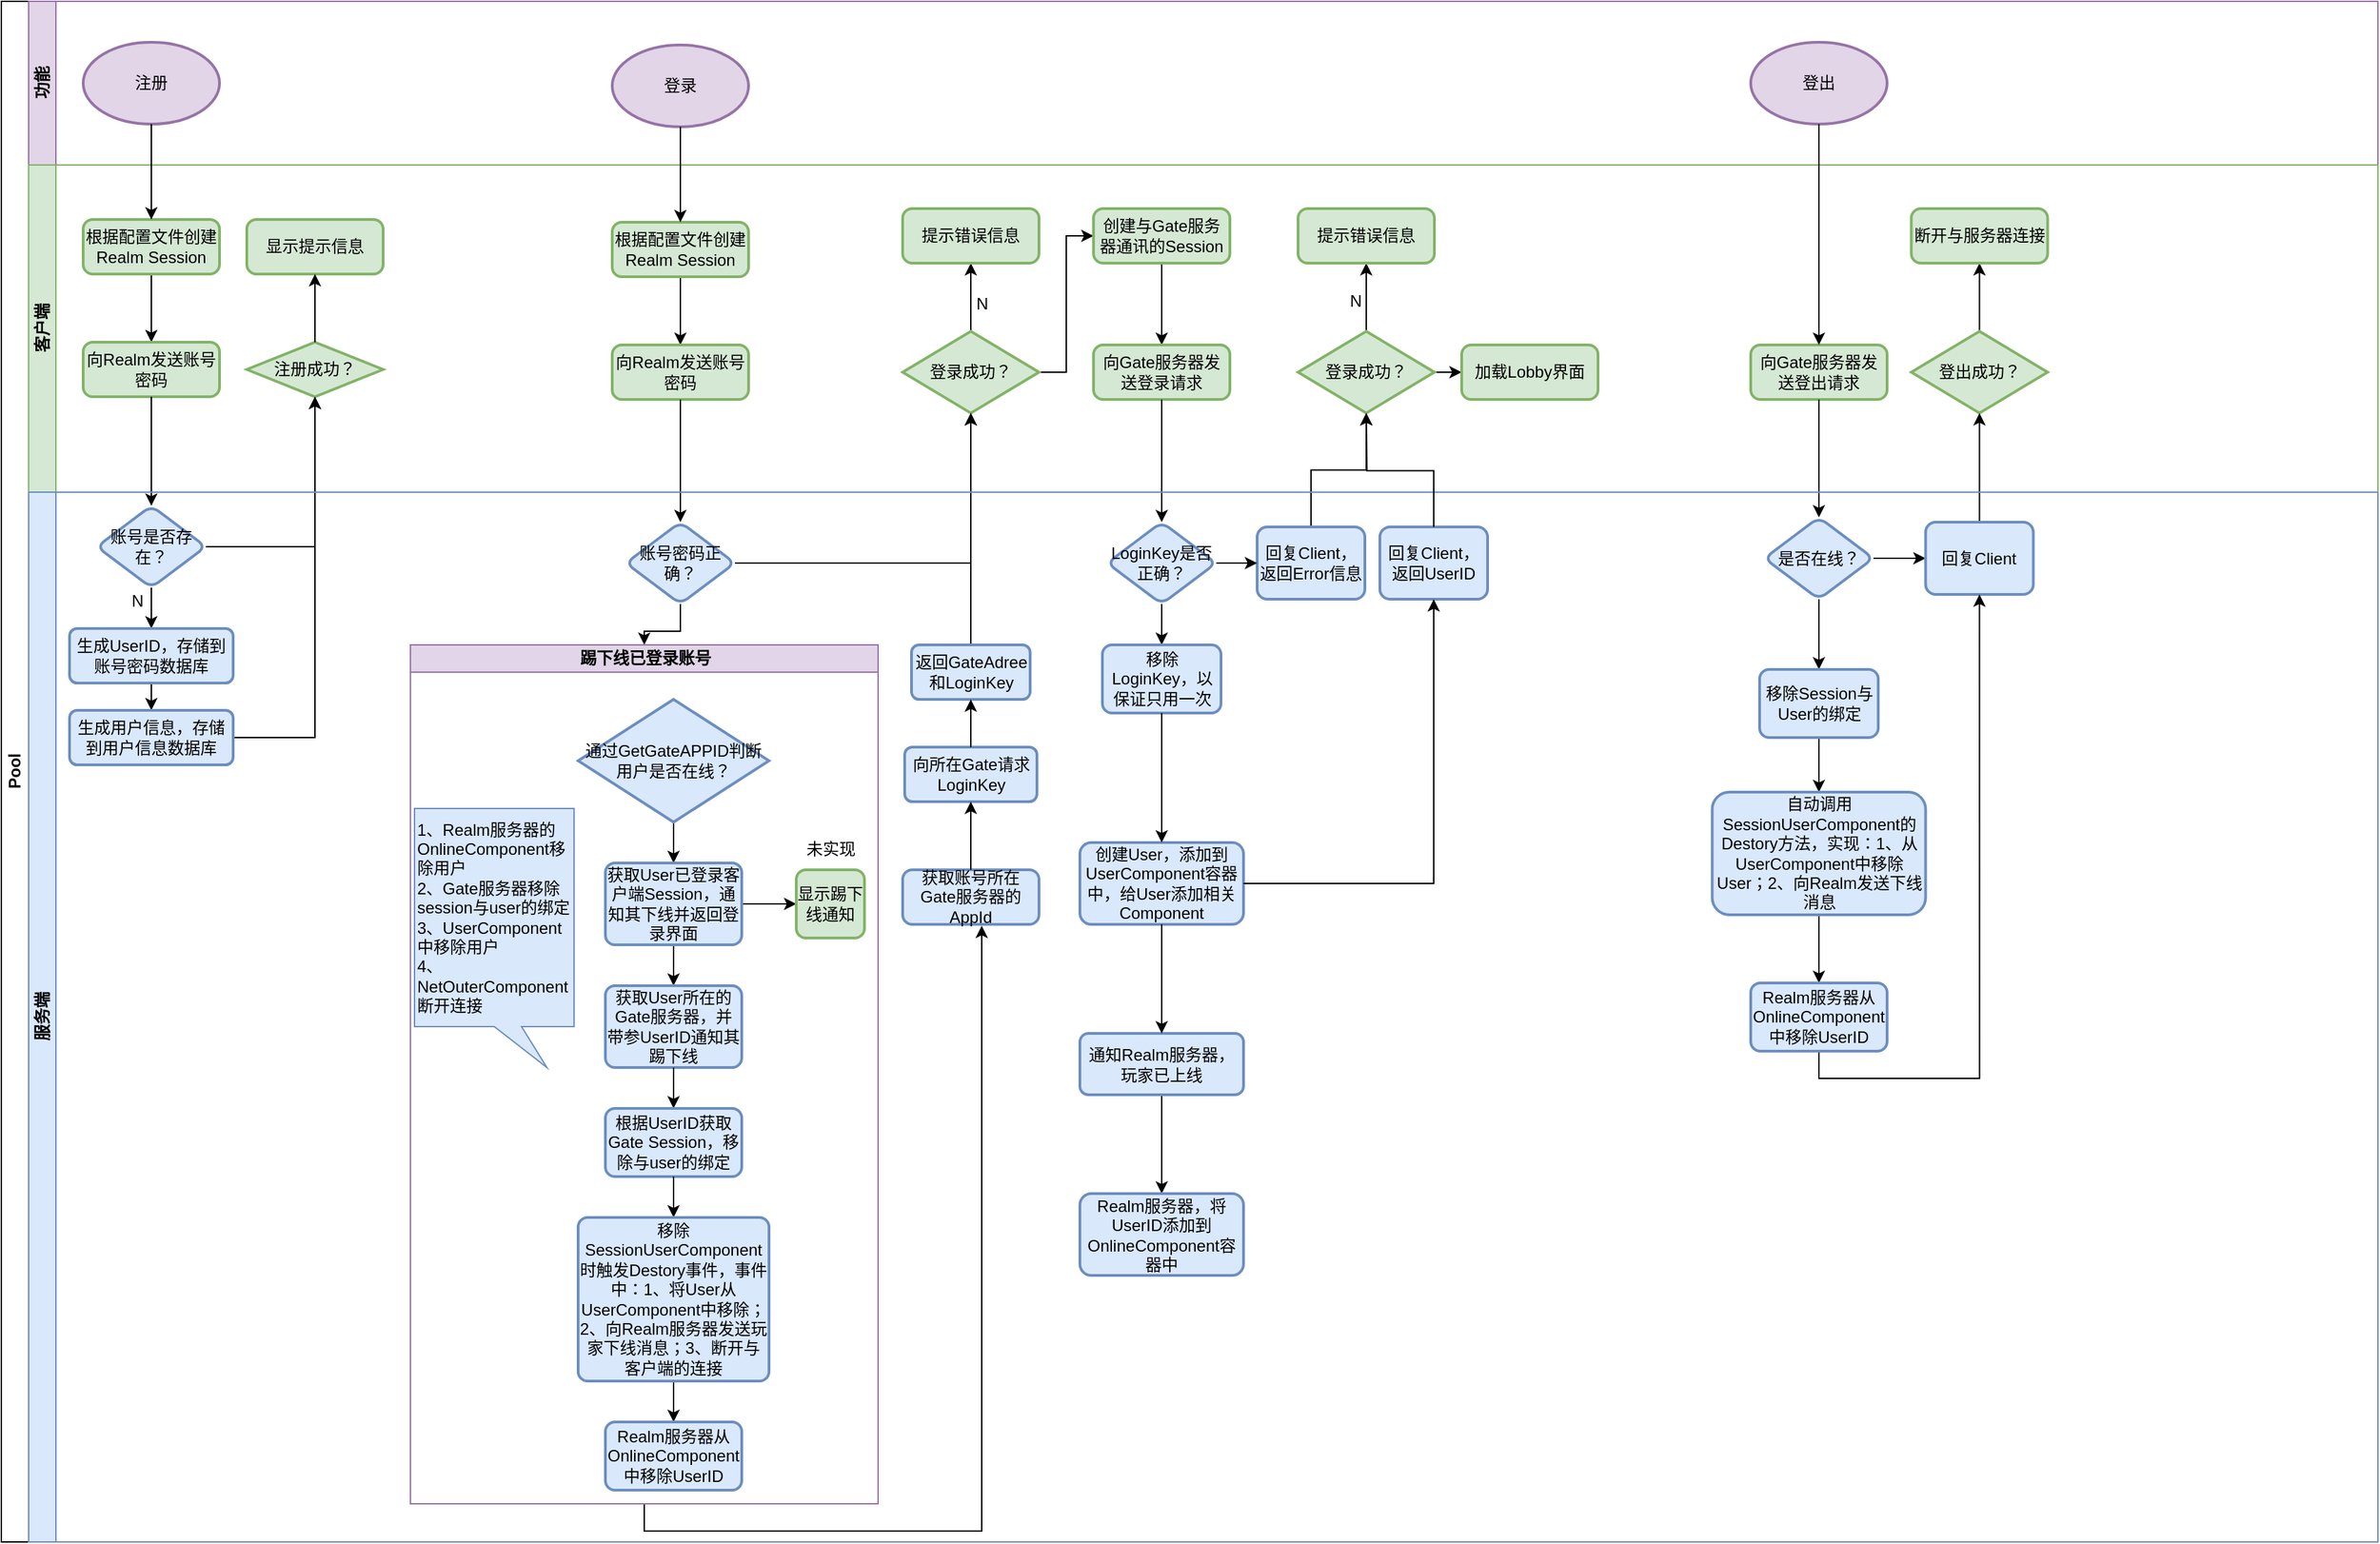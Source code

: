 <mxfile version="13.4.5" type="device"><diagram id="i0VqOEiVQr7tsS2R8HNm" name="第 1 页"><mxGraphModel dx="1300" dy="2124" grid="1" gridSize="10" guides="1" tooltips="1" connect="1" arrows="1" fold="1" page="1" pageScale="1" pageWidth="827" pageHeight="1169" math="0" shadow="0"><root><mxCell id="0"/><mxCell id="1" parent="0"/><mxCell id="h03EjM2RWGqHUXLNDOCU-7" value="Pool" style="swimlane;html=1;childLayout=stackLayout;resizeParent=1;resizeParentMax=0;horizontal=0;startSize=20;horizontalStack=0;" parent="1" vertex="1"><mxGeometry x="137" y="-350" width="1743" height="1130" as="geometry"/></mxCell><mxCell id="h03EjM2RWGqHUXLNDOCU-8" value="功能" style="swimlane;html=1;startSize=20;horizontal=0;fillColor=#e1d5e7;strokeColor=#9673a6;" parent="h03EjM2RWGqHUXLNDOCU-7" vertex="1"><mxGeometry x="20" width="1723" height="120" as="geometry"/></mxCell><mxCell id="h03EjM2RWGqHUXLNDOCU-34" value="登录" style="strokeWidth=2;html=1;shape=mxgraph.flowchart.start_1;whiteSpace=wrap;fillColor=#e1d5e7;strokeColor=#9673a6;" parent="h03EjM2RWGqHUXLNDOCU-8" vertex="1"><mxGeometry x="428" y="32" width="100" height="60" as="geometry"/></mxCell><mxCell id="h03EjM2RWGqHUXLNDOCU-11" value="注册" style="strokeWidth=2;html=1;shape=mxgraph.flowchart.start_1;whiteSpace=wrap;fillColor=#e1d5e7;strokeColor=#9673a6;" parent="h03EjM2RWGqHUXLNDOCU-8" vertex="1"><mxGeometry x="40" y="30" width="100" height="60" as="geometry"/></mxCell><mxCell id="e97dlGD4eDkeWKf7G5YM-78" value="登出" style="strokeWidth=2;html=1;shape=mxgraph.flowchart.start_1;whiteSpace=wrap;fillColor=#e1d5e7;strokeColor=#9673a6;" parent="h03EjM2RWGqHUXLNDOCU-8" vertex="1"><mxGeometry x="1263" y="30" width="100" height="60" as="geometry"/></mxCell><mxCell id="h03EjM2RWGqHUXLNDOCU-9" value="客户端" style="swimlane;html=1;startSize=20;horizontal=0;fillColor=#d5e8d4;strokeColor=#82b366;" parent="h03EjM2RWGqHUXLNDOCU-7" vertex="1"><mxGeometry x="20" y="120" width="1723" height="240" as="geometry"/></mxCell><mxCell id="h03EjM2RWGqHUXLNDOCU-38" style="edgeStyle=orthogonalEdgeStyle;rounded=0;orthogonalLoop=1;jettySize=auto;html=1;exitX=0.5;exitY=1;exitDx=0;exitDy=0;entryX=0.5;entryY=0;entryDx=0;entryDy=0;" parent="h03EjM2RWGqHUXLNDOCU-9" source="h03EjM2RWGqHUXLNDOCU-37" target="h03EjM2RWGqHUXLNDOCU-12" edge="1"><mxGeometry relative="1" as="geometry"/></mxCell><mxCell id="h03EjM2RWGqHUXLNDOCU-28" value="显示提示信息" style="rounded=1;whiteSpace=wrap;html=1;absoluteArcSize=1;arcSize=14;strokeWidth=2;fillColor=#d5e8d4;strokeColor=#82b366;" parent="h03EjM2RWGqHUXLNDOCU-9" vertex="1"><mxGeometry x="160" y="40" width="100" height="40" as="geometry"/></mxCell><mxCell id="h03EjM2RWGqHUXLNDOCU-37" value="根据配置文件创建Realm Session" style="rounded=1;whiteSpace=wrap;html=1;absoluteArcSize=1;arcSize=14;strokeWidth=2;fillColor=#d5e8d4;strokeColor=#82b366;" parent="h03EjM2RWGqHUXLNDOCU-9" vertex="1"><mxGeometry x="40" y="40" width="100" height="40" as="geometry"/></mxCell><mxCell id="h03EjM2RWGqHUXLNDOCU-43" style="edgeStyle=orthogonalEdgeStyle;rounded=0;orthogonalLoop=1;jettySize=auto;html=1;exitX=0.5;exitY=1;exitDx=0;exitDy=0;entryX=0.5;entryY=0;entryDx=0;entryDy=0;" parent="h03EjM2RWGqHUXLNDOCU-9" source="h03EjM2RWGqHUXLNDOCU-40" target="h03EjM2RWGqHUXLNDOCU-41" edge="1"><mxGeometry relative="1" as="geometry"/></mxCell><mxCell id="h03EjM2RWGqHUXLNDOCU-40" value="根据配置文件创建Realm Session" style="rounded=1;whiteSpace=wrap;html=1;absoluteArcSize=1;arcSize=14;strokeWidth=2;fillColor=#d5e8d4;strokeColor=#82b366;" parent="h03EjM2RWGqHUXLNDOCU-9" vertex="1"><mxGeometry x="428" y="42" width="100" height="40" as="geometry"/></mxCell><mxCell id="1zANI_FpABBEWQpp9CHX-19" style="edgeStyle=orthogonalEdgeStyle;rounded=0;orthogonalLoop=1;jettySize=auto;html=1;exitX=0.5;exitY=0;exitDx=0;exitDy=0;exitPerimeter=0;entryX=0.5;entryY=1;entryDx=0;entryDy=0;" edge="1" parent="h03EjM2RWGqHUXLNDOCU-9" source="1zANI_FpABBEWQpp9CHX-16" target="1zANI_FpABBEWQpp9CHX-18"><mxGeometry relative="1" as="geometry"/></mxCell><mxCell id="1zANI_FpABBEWQpp9CHX-18" value="断开与服务器连接" style="rounded=1;whiteSpace=wrap;html=1;absoluteArcSize=1;arcSize=14;strokeWidth=2;fillColor=#d5e8d4;strokeColor=#82b366;" vertex="1" parent="h03EjM2RWGqHUXLNDOCU-9"><mxGeometry x="1380.75" y="32" width="100" height="40" as="geometry"/></mxCell><mxCell id="1zANI_FpABBEWQpp9CHX-16" value="登出成功？" style="strokeWidth=2;html=1;shape=mxgraph.flowchart.decision;whiteSpace=wrap;fillColor=#d5e8d4;strokeColor=#82b366;" vertex="1" parent="h03EjM2RWGqHUXLNDOCU-9"><mxGeometry x="1380.75" y="122" width="100" height="60" as="geometry"/></mxCell><mxCell id="h03EjM2RWGqHUXLNDOCU-23" value="注册成功？" style="strokeWidth=2;html=1;shape=mxgraph.flowchart.decision;whiteSpace=wrap;fillColor=#d5e8d4;strokeColor=#82b366;" parent="h03EjM2RWGqHUXLNDOCU-9" vertex="1"><mxGeometry x="160" y="130" width="100" height="40" as="geometry"/></mxCell><mxCell id="h03EjM2RWGqHUXLNDOCU-41" value="向Realm发送账号密码" style="rounded=1;whiteSpace=wrap;html=1;absoluteArcSize=1;arcSize=14;strokeWidth=2;fillColor=#d5e8d4;strokeColor=#82b366;" parent="h03EjM2RWGqHUXLNDOCU-9" vertex="1"><mxGeometry x="428" y="132" width="100" height="40" as="geometry"/></mxCell><mxCell id="h03EjM2RWGqHUXLNDOCU-12" value="向Realm发送账号密码" style="rounded=1;whiteSpace=wrap;html=1;absoluteArcSize=1;arcSize=14;strokeWidth=2;fillColor=#d5e8d4;strokeColor=#82b366;" parent="h03EjM2RWGqHUXLNDOCU-9" vertex="1"><mxGeometry x="40" y="130" width="100" height="40" as="geometry"/></mxCell><mxCell id="h03EjM2RWGqHUXLNDOCU-29" style="edgeStyle=orthogonalEdgeStyle;rounded=0;orthogonalLoop=1;jettySize=auto;html=1;entryX=0.5;entryY=1;entryDx=0;entryDy=0;" parent="h03EjM2RWGqHUXLNDOCU-9" source="h03EjM2RWGqHUXLNDOCU-23" target="h03EjM2RWGqHUXLNDOCU-28" edge="1"><mxGeometry relative="1" as="geometry"/></mxCell><mxCell id="e97dlGD4eDkeWKf7G5YM-17" style="edgeStyle=orthogonalEdgeStyle;rounded=0;orthogonalLoop=1;jettySize=auto;html=1;" parent="h03EjM2RWGqHUXLNDOCU-9" source="e97dlGD4eDkeWKf7G5YM-15" target="e97dlGD4eDkeWKf7G5YM-16" edge="1"><mxGeometry relative="1" as="geometry"/></mxCell><mxCell id="e97dlGD4eDkeWKf7G5YM-22" style="edgeStyle=orthogonalEdgeStyle;rounded=0;orthogonalLoop=1;jettySize=auto;html=1;entryX=0;entryY=0.5;entryDx=0;entryDy=0;" parent="h03EjM2RWGqHUXLNDOCU-9" source="e97dlGD4eDkeWKf7G5YM-15" target="e97dlGD4eDkeWKf7G5YM-20" edge="1"><mxGeometry relative="1" as="geometry"/></mxCell><mxCell id="e97dlGD4eDkeWKf7G5YM-15" value="登录成功？" style="strokeWidth=2;html=1;shape=mxgraph.flowchart.decision;whiteSpace=wrap;fillColor=#d5e8d4;strokeColor=#82b366;" parent="h03EjM2RWGqHUXLNDOCU-9" vertex="1"><mxGeometry x="641" y="122" width="100" height="60" as="geometry"/></mxCell><mxCell id="e97dlGD4eDkeWKf7G5YM-16" value="提示错误信息" style="rounded=1;whiteSpace=wrap;html=1;absoluteArcSize=1;arcSize=14;strokeWidth=2;fillColor=#d5e8d4;strokeColor=#82b366;" parent="h03EjM2RWGqHUXLNDOCU-9" vertex="1"><mxGeometry x="641" y="32" width="100" height="40" as="geometry"/></mxCell><mxCell id="e97dlGD4eDkeWKf7G5YM-23" style="edgeStyle=orthogonalEdgeStyle;rounded=0;orthogonalLoop=1;jettySize=auto;html=1;exitX=0.5;exitY=1;exitDx=0;exitDy=0;entryX=0.5;entryY=0;entryDx=0;entryDy=0;" parent="h03EjM2RWGqHUXLNDOCU-9" source="e97dlGD4eDkeWKf7G5YM-20" target="e97dlGD4eDkeWKf7G5YM-21" edge="1"><mxGeometry relative="1" as="geometry"/></mxCell><mxCell id="e97dlGD4eDkeWKf7G5YM-20" value="创建与Gate服务器通讯的Session" style="rounded=1;whiteSpace=wrap;html=1;absoluteArcSize=1;arcSize=14;strokeWidth=2;fillColor=#d5e8d4;strokeColor=#82b366;" parent="h03EjM2RWGqHUXLNDOCU-9" vertex="1"><mxGeometry x="781" y="32" width="100" height="40" as="geometry"/></mxCell><mxCell id="e97dlGD4eDkeWKf7G5YM-21" value="向Gate服务器发送登录请求" style="rounded=1;whiteSpace=wrap;html=1;absoluteArcSize=1;arcSize=14;strokeWidth=2;fillColor=#d5e8d4;strokeColor=#82b366;" parent="h03EjM2RWGqHUXLNDOCU-9" vertex="1"><mxGeometry x="781" y="132" width="100" height="40" as="geometry"/></mxCell><mxCell id="e97dlGD4eDkeWKf7G5YM-46" style="edgeStyle=orthogonalEdgeStyle;rounded=0;orthogonalLoop=1;jettySize=auto;html=1;exitX=0.5;exitY=0;exitDx=0;exitDy=0;exitPerimeter=0;entryX=0.5;entryY=1;entryDx=0;entryDy=0;" parent="h03EjM2RWGqHUXLNDOCU-9" source="e97dlGD4eDkeWKf7G5YM-37" target="e97dlGD4eDkeWKf7G5YM-45" edge="1"><mxGeometry relative="1" as="geometry"/></mxCell><mxCell id="e97dlGD4eDkeWKf7G5YM-68" style="edgeStyle=orthogonalEdgeStyle;rounded=0;orthogonalLoop=1;jettySize=auto;html=1;exitX=1;exitY=0.5;exitDx=0;exitDy=0;exitPerimeter=0;entryX=0;entryY=0.5;entryDx=0;entryDy=0;" parent="h03EjM2RWGqHUXLNDOCU-9" source="e97dlGD4eDkeWKf7G5YM-37" target="e97dlGD4eDkeWKf7G5YM-67" edge="1"><mxGeometry relative="1" as="geometry"/></mxCell><mxCell id="e97dlGD4eDkeWKf7G5YM-37" value="登录成功？" style="strokeWidth=2;html=1;shape=mxgraph.flowchart.decision;whiteSpace=wrap;fillColor=#d5e8d4;strokeColor=#82b366;" parent="h03EjM2RWGqHUXLNDOCU-9" vertex="1"><mxGeometry x="931" y="122" width="100" height="60" as="geometry"/></mxCell><mxCell id="e97dlGD4eDkeWKf7G5YM-45" value="提示错误信息" style="rounded=1;whiteSpace=wrap;html=1;absoluteArcSize=1;arcSize=14;strokeWidth=2;fillColor=#d5e8d4;strokeColor=#82b366;" parent="h03EjM2RWGqHUXLNDOCU-9" vertex="1"><mxGeometry x="931" y="32" width="100" height="40" as="geometry"/></mxCell><mxCell id="e97dlGD4eDkeWKf7G5YM-67" value="加载Lobby界面" style="rounded=1;whiteSpace=wrap;html=1;absoluteArcSize=1;arcSize=14;strokeWidth=2;fillColor=#d5e8d4;strokeColor=#82b366;" parent="h03EjM2RWGqHUXLNDOCU-9" vertex="1"><mxGeometry x="1051" y="132" width="100" height="40" as="geometry"/></mxCell><mxCell id="e97dlGD4eDkeWKf7G5YM-79" value="向Gate服务器发送登出请求" style="rounded=1;whiteSpace=wrap;html=1;absoluteArcSize=1;arcSize=14;strokeWidth=2;fillColor=#d5e8d4;strokeColor=#82b366;" parent="h03EjM2RWGqHUXLNDOCU-9" vertex="1"><mxGeometry x="1263" y="132" width="100" height="40" as="geometry"/></mxCell><mxCell id="h03EjM2RWGqHUXLNDOCU-15" value="" style="edgeStyle=orthogonalEdgeStyle;rounded=0;orthogonalLoop=1;jettySize=auto;html=1;" parent="h03EjM2RWGqHUXLNDOCU-7" source="h03EjM2RWGqHUXLNDOCU-12" target="2" edge="1"><mxGeometry relative="1" as="geometry"/></mxCell><mxCell id="h03EjM2RWGqHUXLNDOCU-39" style="edgeStyle=orthogonalEdgeStyle;rounded=0;orthogonalLoop=1;jettySize=auto;html=1;exitX=0.5;exitY=1;exitDx=0;exitDy=0;exitPerimeter=0;entryX=0.5;entryY=0;entryDx=0;entryDy=0;" parent="h03EjM2RWGqHUXLNDOCU-7" source="h03EjM2RWGqHUXLNDOCU-11" target="h03EjM2RWGqHUXLNDOCU-37" edge="1"><mxGeometry relative="1" as="geometry"/></mxCell><mxCell id="h03EjM2RWGqHUXLNDOCU-26" style="edgeStyle=orthogonalEdgeStyle;rounded=0;orthogonalLoop=1;jettySize=auto;html=1;" parent="h03EjM2RWGqHUXLNDOCU-7" source="h03EjM2RWGqHUXLNDOCU-20" target="h03EjM2RWGqHUXLNDOCU-23" edge="1"><mxGeometry relative="1" as="geometry"><mxPoint x="213" y="630" as="targetPoint"/><mxPoint x="153" y="910" as="sourcePoint"/></mxGeometry></mxCell><mxCell id="h03EjM2RWGqHUXLNDOCU-27" style="edgeStyle=orthogonalEdgeStyle;rounded=0;orthogonalLoop=1;jettySize=auto;html=1;entryX=0.5;entryY=1;entryDx=0;entryDy=0;entryPerimeter=0;" parent="h03EjM2RWGqHUXLNDOCU-7" source="2" target="h03EjM2RWGqHUXLNDOCU-23" edge="1"><mxGeometry relative="1" as="geometry"><mxPoint x="213" y="710" as="targetPoint"/></mxGeometry></mxCell><mxCell id="h03EjM2RWGqHUXLNDOCU-42" style="edgeStyle=orthogonalEdgeStyle;rounded=0;orthogonalLoop=1;jettySize=auto;html=1;exitX=0.5;exitY=1;exitDx=0;exitDy=0;exitPerimeter=0;entryX=0.5;entryY=0;entryDx=0;entryDy=0;" parent="h03EjM2RWGqHUXLNDOCU-7" source="h03EjM2RWGqHUXLNDOCU-34" target="h03EjM2RWGqHUXLNDOCU-40" edge="1"><mxGeometry relative="1" as="geometry"/></mxCell><mxCell id="h03EjM2RWGqHUXLNDOCU-45" style="edgeStyle=orthogonalEdgeStyle;rounded=0;orthogonalLoop=1;jettySize=auto;html=1;exitX=0.5;exitY=1;exitDx=0;exitDy=0;entryX=0.5;entryY=0;entryDx=0;entryDy=0;" parent="h03EjM2RWGqHUXLNDOCU-7" source="h03EjM2RWGqHUXLNDOCU-41" target="h03EjM2RWGqHUXLNDOCU-44" edge="1"><mxGeometry relative="1" as="geometry"/></mxCell><mxCell id="e97dlGD4eDkeWKf7G5YM-25" style="edgeStyle=orthogonalEdgeStyle;rounded=0;orthogonalLoop=1;jettySize=auto;html=1;exitX=0.5;exitY=1;exitDx=0;exitDy=0;entryX=0.5;entryY=0;entryDx=0;entryDy=0;" parent="h03EjM2RWGqHUXLNDOCU-7" source="e97dlGD4eDkeWKf7G5YM-21" target="e97dlGD4eDkeWKf7G5YM-24" edge="1"><mxGeometry relative="1" as="geometry"/></mxCell><mxCell id="e97dlGD4eDkeWKf7G5YM-43" style="edgeStyle=orthogonalEdgeStyle;rounded=0;orthogonalLoop=1;jettySize=auto;html=1;exitX=0.5;exitY=0;exitDx=0;exitDy=0;entryX=0.5;entryY=1;entryDx=0;entryDy=0;entryPerimeter=0;" parent="h03EjM2RWGqHUXLNDOCU-7" source="e97dlGD4eDkeWKf7G5YM-41" target="e97dlGD4eDkeWKf7G5YM-37" edge="1"><mxGeometry relative="1" as="geometry"/></mxCell><mxCell id="e97dlGD4eDkeWKf7G5YM-75" style="edgeStyle=orthogonalEdgeStyle;rounded=0;orthogonalLoop=1;jettySize=auto;html=1;exitX=0.5;exitY=0;exitDx=0;exitDy=0;entryX=0.5;entryY=1;entryDx=0;entryDy=0;entryPerimeter=0;" parent="h03EjM2RWGqHUXLNDOCU-7" source="e97dlGD4eDkeWKf7G5YM-13" target="e97dlGD4eDkeWKf7G5YM-15" edge="1"><mxGeometry relative="1" as="geometry"/></mxCell><mxCell id="e97dlGD4eDkeWKf7G5YM-77" style="edgeStyle=orthogonalEdgeStyle;rounded=0;orthogonalLoop=1;jettySize=auto;html=1;exitX=1;exitY=0.5;exitDx=0;exitDy=0;entryX=0.5;entryY=1;entryDx=0;entryDy=0;entryPerimeter=0;" parent="h03EjM2RWGqHUXLNDOCU-7" source="h03EjM2RWGqHUXLNDOCU-44" target="e97dlGD4eDkeWKf7G5YM-15" edge="1"><mxGeometry relative="1" as="geometry"/></mxCell><mxCell id="e97dlGD4eDkeWKf7G5YM-80" style="edgeStyle=orthogonalEdgeStyle;rounded=0;orthogonalLoop=1;jettySize=auto;html=1;exitX=0.5;exitY=1;exitDx=0;exitDy=0;exitPerimeter=0;" parent="h03EjM2RWGqHUXLNDOCU-7" source="e97dlGD4eDkeWKf7G5YM-78" target="e97dlGD4eDkeWKf7G5YM-79" edge="1"><mxGeometry relative="1" as="geometry"/></mxCell><mxCell id="1zANI_FpABBEWQpp9CHX-6" style="edgeStyle=orthogonalEdgeStyle;rounded=0;orthogonalLoop=1;jettySize=auto;html=1;exitX=0.5;exitY=1;exitDx=0;exitDy=0;entryX=0.5;entryY=0;entryDx=0;entryDy=0;" edge="1" parent="h03EjM2RWGqHUXLNDOCU-7" source="e97dlGD4eDkeWKf7G5YM-79" target="1zANI_FpABBEWQpp9CHX-5"><mxGeometry relative="1" as="geometry"/></mxCell><mxCell id="1zANI_FpABBEWQpp9CHX-20" style="edgeStyle=orthogonalEdgeStyle;rounded=0;orthogonalLoop=1;jettySize=auto;html=1;exitX=0.5;exitY=0;exitDx=0;exitDy=0;entryX=0.5;entryY=1;entryDx=0;entryDy=0;entryPerimeter=0;" edge="1" parent="h03EjM2RWGqHUXLNDOCU-7" source="1zANI_FpABBEWQpp9CHX-14" target="1zANI_FpABBEWQpp9CHX-16"><mxGeometry relative="1" as="geometry"/></mxCell><mxCell id="h03EjM2RWGqHUXLNDOCU-10" value="服务端" style="swimlane;html=1;startSize=20;horizontal=0;fillColor=#dae8fc;strokeColor=#6c8ebf;" parent="h03EjM2RWGqHUXLNDOCU-7" vertex="1"><mxGeometry x="20" y="360" width="1723" height="770" as="geometry"/></mxCell><mxCell id="2" value="账号是否存在？" style="rhombus;whiteSpace=wrap;html=1;rounded=1;strokeWidth=2;arcSize=14;fillColor=#dae8fc;strokeColor=#6c8ebf;" parent="h03EjM2RWGqHUXLNDOCU-10" vertex="1"><mxGeometry x="50" y="10" width="80" height="60" as="geometry"/></mxCell><mxCell id="h03EjM2RWGqHUXLNDOCU-16" style="edgeStyle=orthogonalEdgeStyle;rounded=0;orthogonalLoop=1;jettySize=auto;html=1;exitX=0.5;exitY=1;exitDx=0;exitDy=0;" parent="h03EjM2RWGqHUXLNDOCU-10" source="2" target="2" edge="1"><mxGeometry relative="1" as="geometry"/></mxCell><mxCell id="h03EjM2RWGqHUXLNDOCU-18" value="" style="edgeStyle=orthogonalEdgeStyle;rounded=0;orthogonalLoop=1;jettySize=auto;html=1;" parent="h03EjM2RWGqHUXLNDOCU-10" source="2" target="h03EjM2RWGqHUXLNDOCU-17" edge="1"><mxGeometry relative="1" as="geometry"/></mxCell><mxCell id="h03EjM2RWGqHUXLNDOCU-59" style="edgeStyle=orthogonalEdgeStyle;rounded=0;orthogonalLoop=1;jettySize=auto;html=1;exitX=0.5;exitY=1;exitDx=0;exitDy=0;entryX=0.5;entryY=0;entryDx=0;entryDy=0;" parent="h03EjM2RWGqHUXLNDOCU-10" source="h03EjM2RWGqHUXLNDOCU-44" target="h03EjM2RWGqHUXLNDOCU-53" edge="1"><mxGeometry relative="1" as="geometry"/></mxCell><mxCell id="1zANI_FpABBEWQpp9CHX-8" style="edgeStyle=orthogonalEdgeStyle;rounded=0;orthogonalLoop=1;jettySize=auto;html=1;exitX=0.5;exitY=1;exitDx=0;exitDy=0;entryX=0.5;entryY=0;entryDx=0;entryDy=0;" edge="1" parent="h03EjM2RWGqHUXLNDOCU-10" source="1zANI_FpABBEWQpp9CHX-5" target="1zANI_FpABBEWQpp9CHX-7"><mxGeometry relative="1" as="geometry"/></mxCell><mxCell id="1zANI_FpABBEWQpp9CHX-22" style="edgeStyle=orthogonalEdgeStyle;rounded=0;orthogonalLoop=1;jettySize=auto;html=1;exitX=1;exitY=0.5;exitDx=0;exitDy=0;entryX=0;entryY=0.5;entryDx=0;entryDy=0;" edge="1" parent="h03EjM2RWGqHUXLNDOCU-10" source="1zANI_FpABBEWQpp9CHX-5" target="1zANI_FpABBEWQpp9CHX-14"><mxGeometry relative="1" as="geometry"/></mxCell><mxCell id="1zANI_FpABBEWQpp9CHX-5" value="是否在线？" style="rhombus;whiteSpace=wrap;html=1;rounded=1;strokeWidth=2;arcSize=14;fillColor=#dae8fc;strokeColor=#6c8ebf;" vertex="1" parent="h03EjM2RWGqHUXLNDOCU-10"><mxGeometry x="1273" y="18.5" width="80" height="60" as="geometry"/></mxCell><mxCell id="1zANI_FpABBEWQpp9CHX-14" value="回复Client" style="whiteSpace=wrap;html=1;rounded=1;strokeColor=#6c8ebf;strokeWidth=2;fillColor=#dae8fc;arcSize=14;" vertex="1" parent="h03EjM2RWGqHUXLNDOCU-10"><mxGeometry x="1391.25" y="22" width="79" height="53" as="geometry"/></mxCell><mxCell id="h03EjM2RWGqHUXLNDOCU-44" value="账号密码正确？" style="rhombus;whiteSpace=wrap;html=1;rounded=1;strokeWidth=2;arcSize=14;fillColor=#dae8fc;strokeColor=#6c8ebf;" parent="h03EjM2RWGqHUXLNDOCU-10" vertex="1"><mxGeometry x="438" y="22" width="80" height="60" as="geometry"/></mxCell><mxCell id="h03EjM2RWGqHUXLNDOCU-19" value="N" style="text;html=1;strokeColor=none;fillColor=none;align=center;verticalAlign=middle;whiteSpace=wrap;rounded=0;" parent="h03EjM2RWGqHUXLNDOCU-10" vertex="1"><mxGeometry x="60" y="70" width="40" height="20" as="geometry"/></mxCell><mxCell id="h03EjM2RWGqHUXLNDOCU-21" value="" style="edgeStyle=orthogonalEdgeStyle;rounded=0;orthogonalLoop=1;jettySize=auto;html=1;" parent="h03EjM2RWGqHUXLNDOCU-10" source="h03EjM2RWGqHUXLNDOCU-17" target="h03EjM2RWGqHUXLNDOCU-20" edge="1"><mxGeometry relative="1" as="geometry"/></mxCell><mxCell id="e97dlGD4eDkeWKf7G5YM-11" style="edgeStyle=orthogonalEdgeStyle;rounded=0;orthogonalLoop=1;jettySize=auto;html=1;exitX=0.5;exitY=1;exitDx=0;exitDy=0;entryX=0.58;entryY=1.025;entryDx=0;entryDy=0;entryPerimeter=0;" parent="h03EjM2RWGqHUXLNDOCU-10" source="h03EjM2RWGqHUXLNDOCU-53" target="e97dlGD4eDkeWKf7G5YM-2" edge="1"><mxGeometry relative="1" as="geometry"/></mxCell><mxCell id="1zANI_FpABBEWQpp9CHX-11" style="edgeStyle=orthogonalEdgeStyle;rounded=0;orthogonalLoop=1;jettySize=auto;html=1;exitX=0.5;exitY=1;exitDx=0;exitDy=0;entryX=0.5;entryY=0;entryDx=0;entryDy=0;" edge="1" parent="h03EjM2RWGqHUXLNDOCU-10" source="1zANI_FpABBEWQpp9CHX-7" target="1zANI_FpABBEWQpp9CHX-9"><mxGeometry relative="1" as="geometry"/></mxCell><mxCell id="1zANI_FpABBEWQpp9CHX-7" value="移除Session与User的绑定" style="whiteSpace=wrap;html=1;rounded=1;strokeColor=#6c8ebf;strokeWidth=2;fillColor=#dae8fc;arcSize=14;" vertex="1" parent="h03EjM2RWGqHUXLNDOCU-10"><mxGeometry x="1269.5" y="130" width="87" height="50" as="geometry"/></mxCell><mxCell id="1zANI_FpABBEWQpp9CHX-13" style="edgeStyle=orthogonalEdgeStyle;rounded=0;orthogonalLoop=1;jettySize=auto;html=1;exitX=0.5;exitY=1;exitDx=0;exitDy=0;entryX=0.5;entryY=0;entryDx=0;entryDy=0;" edge="1" parent="h03EjM2RWGqHUXLNDOCU-10" source="1zANI_FpABBEWQpp9CHX-9" target="1zANI_FpABBEWQpp9CHX-12"><mxGeometry relative="1" as="geometry"/></mxCell><mxCell id="1zANI_FpABBEWQpp9CHX-9" value="自动调用SessionUserComponent的Destory方法，实现：1、从UserComponent中移除User；2、向Realm发送下线消息" style="whiteSpace=wrap;html=1;rounded=1;strokeColor=#6c8ebf;strokeWidth=2;fillColor=#dae8fc;arcSize=14;" vertex="1" parent="h03EjM2RWGqHUXLNDOCU-10"><mxGeometry x="1234.75" y="220" width="156.5" height="90" as="geometry"/></mxCell><mxCell id="1zANI_FpABBEWQpp9CHX-15" style="edgeStyle=orthogonalEdgeStyle;rounded=0;orthogonalLoop=1;jettySize=auto;html=1;exitX=0.5;exitY=1;exitDx=0;exitDy=0;entryX=0.5;entryY=1;entryDx=0;entryDy=0;" edge="1" parent="h03EjM2RWGqHUXLNDOCU-10" source="1zANI_FpABBEWQpp9CHX-12" target="1zANI_FpABBEWQpp9CHX-14"><mxGeometry relative="1" as="geometry"/></mxCell><mxCell id="1zANI_FpABBEWQpp9CHX-12" value="Realm服务器从OnlineComponent中移除UserID" style="rounded=1;whiteSpace=wrap;html=1;absoluteArcSize=1;arcSize=14;strokeWidth=2;fillColor=#dae8fc;strokeColor=#6c8ebf;" vertex="1" parent="h03EjM2RWGqHUXLNDOCU-10"><mxGeometry x="1263" y="360" width="100" height="50" as="geometry"/></mxCell><mxCell id="h03EjM2RWGqHUXLNDOCU-53" value="踢下线已登录账号" style="swimlane;html=1;startSize=20;horizontal=1;containerType=tree;newEdgeStyle={&quot;edgeStyle&quot;:&quot;elbowEdgeStyle&quot;,&quot;startArrow&quot;:&quot;none&quot;,&quot;endArrow&quot;:&quot;none&quot;};fillColor=#e1d5e7;strokeColor=#9673a6;" parent="h03EjM2RWGqHUXLNDOCU-10" vertex="1"><mxGeometry x="280" y="112" width="343" height="630" as="geometry"><mxRectangle x="280" y="112" width="130" height="20" as="alternateBounds"/></mxGeometry></mxCell><mxCell id="h03EjM2RWGqHUXLNDOCU-103" style="edgeStyle=orthogonalEdgeStyle;rounded=0;orthogonalLoop=1;jettySize=auto;html=1;exitX=0.5;exitY=1;exitDx=0;exitDy=0;exitPerimeter=0;entryX=0.5;entryY=0;entryDx=0;entryDy=0;" parent="h03EjM2RWGqHUXLNDOCU-53" source="h03EjM2RWGqHUXLNDOCU-56" target="h03EjM2RWGqHUXLNDOCU-100" edge="1"><mxGeometry relative="1" as="geometry"/></mxCell><UserObject label="通过GetGateAPPID判断用户是否在线？" treeRoot="1" id="h03EjM2RWGqHUXLNDOCU-56"><mxCell style="strokeWidth=2;html=1;shape=mxgraph.flowchart.decision;whiteSpace=wrap;fontFamily=Helvetica;fontSize=12;align=center;strokeColor=#6c8ebf;fillColor=#dae8fc;" parent="h03EjM2RWGqHUXLNDOCU-53" vertex="1"><mxGeometry x="123" y="40" width="140" height="90" as="geometry"/></mxCell></UserObject><mxCell id="h03EjM2RWGqHUXLNDOCU-69" style="edgeStyle=orthogonalEdgeStyle;rounded=0;orthogonalLoop=1;jettySize=auto;html=1;exitX=0.5;exitY=0;exitDx=0;exitDy=0;entryX=0.5;entryY=0;entryDx=0;entryDy=0;" parent="h03EjM2RWGqHUXLNDOCU-53" edge="1"><mxGeometry relative="1" as="geometry"><mxPoint x="193" y="310" as="sourcePoint"/><mxPoint x="193" y="310" as="targetPoint"/></mxGeometry></mxCell><mxCell id="h03EjM2RWGqHUXLNDOCU-104" style="edgeStyle=orthogonalEdgeStyle;rounded=0;orthogonalLoop=1;jettySize=auto;html=1;exitX=1;exitY=0.5;exitDx=0;exitDy=0;entryX=0;entryY=0.5;entryDx=0;entryDy=0;" parent="h03EjM2RWGqHUXLNDOCU-53" source="h03EjM2RWGqHUXLNDOCU-100" target="h03EjM2RWGqHUXLNDOCU-102" edge="1"><mxGeometry relative="1" as="geometry"/></mxCell><mxCell id="h03EjM2RWGqHUXLNDOCU-107" style="edgeStyle=orthogonalEdgeStyle;rounded=0;orthogonalLoop=1;jettySize=auto;html=1;exitX=0.5;exitY=1;exitDx=0;exitDy=0;entryX=0.5;entryY=0;entryDx=0;entryDy=0;" parent="h03EjM2RWGqHUXLNDOCU-53" source="h03EjM2RWGqHUXLNDOCU-100" target="h03EjM2RWGqHUXLNDOCU-105" edge="1"><mxGeometry relative="1" as="geometry"/></mxCell><mxCell id="1zANI_FpABBEWQpp9CHX-2" value="未实现" style="text;html=1;align=center;verticalAlign=middle;resizable=0;points=[];autosize=1;" vertex="1" parent="h03EjM2RWGqHUXLNDOCU-53"><mxGeometry x="283" y="140" width="50" height="20" as="geometry"/></mxCell><mxCell id="h03EjM2RWGqHUXLNDOCU-100" value="获取User已登录客户端Session，通知其下线并返回登录界面" style="rounded=1;whiteSpace=wrap;html=1;absoluteArcSize=1;arcSize=14;strokeWidth=2;fillColor=#dae8fc;strokeColor=#6c8ebf;" parent="h03EjM2RWGqHUXLNDOCU-53" vertex="1"><mxGeometry x="143" y="160" width="100" height="60" as="geometry"/></mxCell><mxCell id="h03EjM2RWGqHUXLNDOCU-102" value="显示踢下线通知" style="rounded=1;whiteSpace=wrap;html=1;absoluteArcSize=1;arcSize=14;strokeWidth=2;fillColor=#d5e8d4;strokeColor=#82b366;" parent="h03EjM2RWGqHUXLNDOCU-53" vertex="1"><mxGeometry x="283" y="165" width="50" height="50" as="geometry"/></mxCell><mxCell id="h03EjM2RWGqHUXLNDOCU-106" style="edgeStyle=orthogonalEdgeStyle;rounded=0;orthogonalLoop=1;jettySize=auto;html=1;exitX=0.5;exitY=1;exitDx=0;exitDy=0;" parent="h03EjM2RWGqHUXLNDOCU-53" source="h03EjM2RWGqHUXLNDOCU-100" target="h03EjM2RWGqHUXLNDOCU-100" edge="1"><mxGeometry relative="1" as="geometry"/></mxCell><mxCell id="h03EjM2RWGqHUXLNDOCU-105" value="获取User所在的Gate服务器，并带参UserID通知其踢下线" style="rounded=1;whiteSpace=wrap;html=1;absoluteArcSize=1;arcSize=14;strokeWidth=2;fillColor=#dae8fc;strokeColor=#6c8ebf;" parent="h03EjM2RWGqHUXLNDOCU-53" vertex="1"><mxGeometry x="143" y="250" width="100" height="60" as="geometry"/></mxCell><mxCell id="h03EjM2RWGqHUXLNDOCU-108" style="edgeStyle=orthogonalEdgeStyle;rounded=0;orthogonalLoop=1;jettySize=auto;html=1;exitX=0.5;exitY=1;exitDx=0;exitDy=0;entryX=0.5;entryY=0;entryDx=0;entryDy=0;" parent="h03EjM2RWGqHUXLNDOCU-53" source="h03EjM2RWGqHUXLNDOCU-105" target="h03EjM2RWGqHUXLNDOCU-109" edge="1"><mxGeometry relative="1" as="geometry"><mxPoint x="568" y="760" as="sourcePoint"/></mxGeometry></mxCell><mxCell id="h03EjM2RWGqHUXLNDOCU-109" value="根据UserID获取Gate Session，移除与user的绑定" style="rounded=1;whiteSpace=wrap;html=1;absoluteArcSize=1;arcSize=14;strokeWidth=2;fillColor=#dae8fc;strokeColor=#6c8ebf;" parent="h03EjM2RWGqHUXLNDOCU-53" vertex="1"><mxGeometry x="143" y="340" width="100" height="50" as="geometry"/></mxCell><mxCell id="h03EjM2RWGqHUXLNDOCU-110" style="edgeStyle=orthogonalEdgeStyle;rounded=0;orthogonalLoop=1;jettySize=auto;html=1;exitX=0.5;exitY=1;exitDx=0;exitDy=0;entryX=0.5;entryY=0;entryDx=0;entryDy=0;" parent="h03EjM2RWGqHUXLNDOCU-53" source="h03EjM2RWGqHUXLNDOCU-109" target="h03EjM2RWGqHUXLNDOCU-111" edge="1"><mxGeometry relative="1" as="geometry"><mxPoint x="583" y="780" as="sourcePoint"/></mxGeometry></mxCell><mxCell id="h03EjM2RWGqHUXLNDOCU-115" style="edgeStyle=orthogonalEdgeStyle;rounded=0;orthogonalLoop=1;jettySize=auto;html=1;exitX=0.5;exitY=1;exitDx=0;exitDy=0;entryX=0.5;entryY=0;entryDx=0;entryDy=0;" parent="h03EjM2RWGqHUXLNDOCU-53" source="h03EjM2RWGqHUXLNDOCU-111" target="h03EjM2RWGqHUXLNDOCU-114" edge="1"><mxGeometry relative="1" as="geometry"/></mxCell><mxCell id="h03EjM2RWGqHUXLNDOCU-111" value="移除SessionUserComponent时触发Destory事件，事件中：1、将User从UserComponent中移除；2、向Realm服务器发送玩家下线消息；3、断开与客户端的连接" style="rounded=1;whiteSpace=wrap;html=1;absoluteArcSize=1;arcSize=14;strokeWidth=2;fillColor=#dae8fc;strokeColor=#6c8ebf;" parent="h03EjM2RWGqHUXLNDOCU-53" vertex="1"><mxGeometry x="123" y="420" width="140" height="120" as="geometry"/></mxCell><mxCell id="h03EjM2RWGqHUXLNDOCU-114" value="Realm服务器从OnlineComponent中移除UserID" style="rounded=1;whiteSpace=wrap;html=1;absoluteArcSize=1;arcSize=14;strokeWidth=2;fillColor=#dae8fc;strokeColor=#6c8ebf;" parent="h03EjM2RWGqHUXLNDOCU-53" vertex="1"><mxGeometry x="143" y="570" width="100" height="50" as="geometry"/></mxCell><mxCell id="e97dlGD4eDkeWKf7G5YM-73" value="&lt;div&gt;1、Realm服务器的OnlineComponent移除用户&lt;/div&gt;&lt;div&gt;2、Gate服务器移除session与user的绑定&lt;/div&gt;&lt;div&gt;3、UserComponent中移除用户&lt;/div&gt;&lt;div&gt;4、NetOuterComponent断开连接&lt;/div&gt;" style="shape=callout;whiteSpace=wrap;html=1;perimeter=calloutPerimeter;align=left;fillColor=#dae8fc;strokeColor=#6c8ebf;position2=0.83;" parent="h03EjM2RWGqHUXLNDOCU-53" vertex="1"><mxGeometry x="3" y="120" width="117" height="190" as="geometry"/></mxCell><mxCell id="h03EjM2RWGqHUXLNDOCU-17" value="生成UserID，存储到账号密码数据库" style="whiteSpace=wrap;html=1;rounded=1;strokeWidth=2;arcSize=14;fillColor=#dae8fc;strokeColor=#6c8ebf;" parent="h03EjM2RWGqHUXLNDOCU-10" vertex="1"><mxGeometry x="30" y="100" width="120" height="40" as="geometry"/></mxCell><mxCell id="h03EjM2RWGqHUXLNDOCU-20" value="生成用户信息，存储到用户信息数据库" style="whiteSpace=wrap;html=1;rounded=1;strokeWidth=2;arcSize=14;fillColor=#dae8fc;strokeColor=#6c8ebf;" parent="h03EjM2RWGqHUXLNDOCU-10" vertex="1"><mxGeometry x="30" y="160" width="120" height="40" as="geometry"/></mxCell><mxCell id="e97dlGD4eDkeWKf7G5YM-2" value="获取账号所在Gate服务器的AppId" style="rounded=1;whiteSpace=wrap;html=1;absoluteArcSize=1;arcSize=14;strokeWidth=2;fillColor=#dae8fc;strokeColor=#6c8ebf;" parent="h03EjM2RWGqHUXLNDOCU-10" vertex="1"><mxGeometry x="641" y="277" width="100" height="40" as="geometry"/></mxCell><mxCell id="e97dlGD4eDkeWKf7G5YM-7" value="向所在Gate请求LoginKey" style="whiteSpace=wrap;html=1;rounded=1;strokeColor=#6c8ebf;strokeWidth=2;fillColor=#dae8fc;arcSize=14;" parent="h03EjM2RWGqHUXLNDOCU-10" vertex="1"><mxGeometry x="642.5" y="187" width="97" height="40" as="geometry"/></mxCell><mxCell id="e97dlGD4eDkeWKf7G5YM-12" style="edgeStyle=orthogonalEdgeStyle;rounded=0;orthogonalLoop=1;jettySize=auto;html=1;entryX=0.5;entryY=1;entryDx=0;entryDy=0;" parent="h03EjM2RWGqHUXLNDOCU-10" source="e97dlGD4eDkeWKf7G5YM-2" target="e97dlGD4eDkeWKf7G5YM-7" edge="1"><mxGeometry relative="1" as="geometry"><mxPoint x="681" y="82" as="targetPoint"/></mxGeometry></mxCell><mxCell id="e97dlGD4eDkeWKf7G5YM-13" value="返回GateAdree和LoginKey" style="whiteSpace=wrap;html=1;rounded=1;strokeColor=#6c8ebf;strokeWidth=2;fillColor=#dae8fc;arcSize=14;" parent="h03EjM2RWGqHUXLNDOCU-10" vertex="1"><mxGeometry x="647.5" y="112" width="87" height="40" as="geometry"/></mxCell><mxCell id="e97dlGD4eDkeWKf7G5YM-14" value="" style="edgeStyle=orthogonalEdgeStyle;rounded=0;orthogonalLoop=1;jettySize=auto;html=1;" parent="h03EjM2RWGqHUXLNDOCU-10" source="e97dlGD4eDkeWKf7G5YM-7" target="e97dlGD4eDkeWKf7G5YM-13" edge="1"><mxGeometry relative="1" as="geometry"/></mxCell><mxCell id="e97dlGD4eDkeWKf7G5YM-27" style="edgeStyle=orthogonalEdgeStyle;rounded=0;orthogonalLoop=1;jettySize=auto;html=1;exitX=0.5;exitY=1;exitDx=0;exitDy=0;entryX=0.5;entryY=0;entryDx=0;entryDy=0;" parent="h03EjM2RWGqHUXLNDOCU-10" source="e97dlGD4eDkeWKf7G5YM-24" target="e97dlGD4eDkeWKf7G5YM-26" edge="1"><mxGeometry relative="1" as="geometry"/></mxCell><mxCell id="e97dlGD4eDkeWKf7G5YM-24" value="LoginKey是否正确？" style="rhombus;whiteSpace=wrap;html=1;rounded=1;strokeWidth=2;arcSize=14;fillColor=#dae8fc;strokeColor=#6c8ebf;" parent="h03EjM2RWGqHUXLNDOCU-10" vertex="1"><mxGeometry x="791" y="22" width="80" height="60" as="geometry"/></mxCell><mxCell id="e97dlGD4eDkeWKf7G5YM-26" value="移除LoginKey，以保证只用一次" style="whiteSpace=wrap;html=1;rounded=1;strokeColor=#6c8ebf;strokeWidth=2;fillColor=#dae8fc;arcSize=14;" parent="h03EjM2RWGqHUXLNDOCU-10" vertex="1"><mxGeometry x="787.5" y="112" width="87" height="50" as="geometry"/></mxCell><mxCell id="e97dlGD4eDkeWKf7G5YM-28" value="创建User，添加到UserComponent容器中，给User添加相关Component" style="whiteSpace=wrap;html=1;rounded=1;strokeColor=#6c8ebf;strokeWidth=2;fillColor=#dae8fc;arcSize=14;" parent="h03EjM2RWGqHUXLNDOCU-10" vertex="1"><mxGeometry x="771" y="257" width="120" height="60" as="geometry"/></mxCell><mxCell id="e97dlGD4eDkeWKf7G5YM-29" value="" style="edgeStyle=orthogonalEdgeStyle;rounded=0;orthogonalLoop=1;jettySize=auto;html=1;" parent="h03EjM2RWGqHUXLNDOCU-10" source="e97dlGD4eDkeWKf7G5YM-26" target="e97dlGD4eDkeWKf7G5YM-28" edge="1"><mxGeometry relative="1" as="geometry"/></mxCell><mxCell id="e97dlGD4eDkeWKf7G5YM-39" value="回复Client，返回UserID" style="whiteSpace=wrap;html=1;rounded=1;strokeColor=#6c8ebf;strokeWidth=2;fillColor=#dae8fc;arcSize=14;" parent="h03EjM2RWGqHUXLNDOCU-10" vertex="1"><mxGeometry x="991" y="25.5" width="79" height="53" as="geometry"/></mxCell><mxCell id="e97dlGD4eDkeWKf7G5YM-40" value="" style="edgeStyle=orthogonalEdgeStyle;rounded=0;orthogonalLoop=1;jettySize=auto;html=1;" parent="h03EjM2RWGqHUXLNDOCU-10" source="e97dlGD4eDkeWKf7G5YM-28" target="e97dlGD4eDkeWKf7G5YM-39" edge="1"><mxGeometry relative="1" as="geometry"/></mxCell><mxCell id="e97dlGD4eDkeWKf7G5YM-41" value="回复Client，返回Error信息" style="whiteSpace=wrap;html=1;rounded=1;strokeColor=#6c8ebf;strokeWidth=2;fillColor=#dae8fc;arcSize=14;shadow=0;glass=0;sketch=0;" parent="h03EjM2RWGqHUXLNDOCU-10" vertex="1"><mxGeometry x="901" y="25.5" width="79" height="53" as="geometry"/></mxCell><mxCell id="e97dlGD4eDkeWKf7G5YM-42" value="" style="edgeStyle=orthogonalEdgeStyle;rounded=0;orthogonalLoop=1;jettySize=auto;html=1;" parent="h03EjM2RWGqHUXLNDOCU-10" source="e97dlGD4eDkeWKf7G5YM-24" target="e97dlGD4eDkeWKf7G5YM-41" edge="1"><mxGeometry relative="1" as="geometry"/></mxCell><mxCell id="e97dlGD4eDkeWKf7G5YM-18" value="N" style="text;html=1;align=center;verticalAlign=middle;resizable=0;points=[];autosize=1;" parent="1" vertex="1"><mxGeometry x="846" y="-138" width="20" height="20" as="geometry"/></mxCell><mxCell id="e97dlGD4eDkeWKf7G5YM-33" value="" style="edgeStyle=orthogonalEdgeStyle;rounded=0;orthogonalLoop=1;jettySize=auto;html=1;" parent="1" source="e97dlGD4eDkeWKf7G5YM-30" target="e97dlGD4eDkeWKf7G5YM-32" edge="1"><mxGeometry relative="1" as="geometry"/></mxCell><mxCell id="e97dlGD4eDkeWKf7G5YM-30" value="通知Realm服务器，玩家已上线" style="whiteSpace=wrap;html=1;rounded=1;strokeColor=#6c8ebf;strokeWidth=2;fillColor=#dae8fc;arcSize=14;" parent="1" vertex="1"><mxGeometry x="928" y="407" width="120" height="45" as="geometry"/></mxCell><mxCell id="e97dlGD4eDkeWKf7G5YM-31" value="" style="edgeStyle=orthogonalEdgeStyle;rounded=0;orthogonalLoop=1;jettySize=auto;html=1;" parent="1" source="e97dlGD4eDkeWKf7G5YM-28" target="e97dlGD4eDkeWKf7G5YM-30" edge="1"><mxGeometry relative="1" as="geometry"/></mxCell><mxCell id="e97dlGD4eDkeWKf7G5YM-32" value="Realm服务器，将UserID添加到OnlineComponent容器中" style="whiteSpace=wrap;html=1;rounded=1;strokeColor=#6c8ebf;strokeWidth=2;fillColor=#dae8fc;arcSize=14;" parent="1" vertex="1"><mxGeometry x="928" y="524.5" width="120" height="60" as="geometry"/></mxCell><mxCell id="e97dlGD4eDkeWKf7G5YM-44" style="edgeStyle=orthogonalEdgeStyle;rounded=0;orthogonalLoop=1;jettySize=auto;html=1;exitX=0.5;exitY=0;exitDx=0;exitDy=0;" parent="1" source="e97dlGD4eDkeWKf7G5YM-39" edge="1"><mxGeometry relative="1" as="geometry"><mxPoint x="1138" y="-48" as="targetPoint"/></mxGeometry></mxCell><mxCell id="1zANI_FpABBEWQpp9CHX-17" value="N" style="text;html=1;align=center;verticalAlign=middle;resizable=0;points=[];autosize=1;" vertex="1" parent="1"><mxGeometry x="1120" y="-140" width="20" height="20" as="geometry"/></mxCell></root></mxGraphModel></diagram></mxfile>